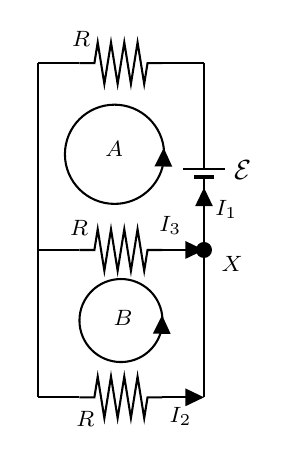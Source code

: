 

\tikzset{every picture/.style={line width=0.75pt}} %set default line width to 0.75pt        

\begin{tikzpicture}[x=0.75pt,y=0.75pt,yscale=-1,xscale=1]
%uncomment if require: \path (0,212); %set diagram left start at 0, and has height of 212

%Shape: Resistor [id:dp4435768995868634] 
\draw   (33,20) -- (40.2,20) -- (41.8,10) -- (45,30) -- (48.2,10) -- (51.4,30) -- (54.6,10) -- (57.8,30) -- (61,10) -- (64.2,30) -- (65.8,20) -- (73,20) ;
%Straight Lines [id:da6348738339014448] 
\draw    (73,20) -- (93,20) ;
%Straight Lines [id:da5094119689345933] 
\draw    (93,20) -- (93,40) ;
%Straight Lines [id:da29132347297122374] 
\draw    (93,83) -- (93,110) ;
\draw [shift={(93,80)}, rotate = 90] [fill={rgb, 255:red, 0; green, 0; blue, 0 }  ][line width=0.08]  [draw opacity=0] (8.93,-4.29) -- (0,0) -- (8.93,4.29) -- cycle    ;
%Shape: Resistor [id:dp4960144413750487] 
\draw   (33,110) -- (40.2,110) -- (41.8,100) -- (45,120) -- (48.2,100) -- (51.4,120) -- (54.6,100) -- (57.8,120) -- (61,100) -- (64.2,120) -- (65.8,110) -- (73,110) ;
%Straight Lines [id:da24469614531440342] 
\draw    (73,110) -- (90,110) ;
\draw [shift={(93,110)}, rotate = 180] [fill={rgb, 255:red, 0; green, 0; blue, 0 }  ][line width=0.08]  [draw opacity=0] (8.93,-4.29) -- (0,0) -- (8.93,4.29) -- cycle    ;
%Straight Lines [id:da22765892469283] 
\draw    (13,20) -- (33,20) ;
%Straight Lines [id:da17732812907855178] 
\draw    (13,110) -- (33,110) ;
%Straight Lines [id:da9666768486239514] 
\draw    (13,20) -- (13,110) ;
%Shape: Resistor [id:dp6772651137474663] 
\draw   (33,181) -- (40.2,181) -- (41.8,171) -- (45,191) -- (48.2,171) -- (51.4,191) -- (54.6,171) -- (57.8,191) -- (61,171) -- (64.2,191) -- (65.8,181) -- (73,181) ;
%Straight Lines [id:da9288559665794871] 
\draw    (13,110) -- (13,181) ;
%Straight Lines [id:da06047002217821351] 
\draw    (93,110) -- (93,181) ;
\draw [shift={(93,110)}, rotate = 90] [color={rgb, 255:red, 0; green, 0; blue, 0 }  ][fill={rgb, 255:red, 0; green, 0; blue, 0 }  ][line width=0.75]      (0, 0) circle [x radius= 3.35, y radius= 3.35]   ;
%Straight Lines [id:da0286509869159568] 
\draw    (73,181) -- (90,181) ;
\draw [shift={(93,181)}, rotate = 180] [fill={rgb, 255:red, 0; green, 0; blue, 0 }  ][line width=0.08]  [draw opacity=0] (8.93,-4.29) -- (0,0) -- (8.93,4.29) -- cycle    ;
%Straight Lines [id:da6480632637542392] 
\draw    (13,181) -- (33,181) ;
%Shape: Arc [id:dp3431106756408584] 
\draw  [draw opacity=0] (73.47,67.89) .. controls (71.57,79.19) and (61.74,87.8) .. (49.9,87.8) .. controls (36.7,87.8) and (26,77.1) .. (26,63.9) .. controls (26,50.7) and (36.7,40) .. (49.9,40) .. controls (62.73,40) and (73.21,50.12) .. (73.78,62.81) -- (49.9,63.9) -- cycle ; \draw   (73.47,67.89) .. controls (71.57,79.19) and (61.74,87.8) .. (49.9,87.8) .. controls (36.7,87.8) and (26,77.1) .. (26,63.9) .. controls (26,50.7) and (36.7,40) .. (49.9,40) .. controls (62.73,40) and (73.21,50.12) .. (73.78,62.81) ;  
%Straight Lines [id:da24655244368311546] 
\draw    (73.47,67.89) -- (73.55,63.85) ;
\draw [shift={(73.61,60.85)}, rotate = 91.13] [fill={rgb, 255:red, 0; green, 0; blue, 0 }  ][line width=0.08]  [draw opacity=0] (8.93,-4.29) -- (0,0) -- (8.93,4.29) -- cycle    ;
%Shape: Arc [id:dp8851152110706482] 
\draw  [draw opacity=0] (72.72,147.34) .. controls (71.14,156.79) and (62.91,164) .. (53,164) .. controls (41.95,164) and (33,155.05) .. (33,144) .. controls (33,132.95) and (41.95,124) .. (53,124) .. controls (63.74,124) and (72.5,132.46) .. (72.98,143.09) -- (53,144) -- cycle ; \draw   (72.72,147.34) .. controls (71.14,156.79) and (62.91,164) .. (53,164) .. controls (41.95,164) and (33,155.05) .. (33,144) .. controls (33,132.95) and (41.95,124) .. (53,124) .. controls (63.74,124) and (72.5,132.46) .. (72.98,143.09) ;  
%Straight Lines [id:da6299489125610516] 
\draw    (72.72,147.34) -- (72.78,144.45) ;
\draw [shift={(72.84,141.45)}, rotate = 91.13] [fill={rgb, 255:red, 0; green, 0; blue, 0 }  ][line width=0.08]  [draw opacity=0] (8.93,-4.29) -- (0,0) -- (8.93,4.29) -- cycle    ;
%Straight Lines [id:da035127828787047566] 
\draw    (93,34) -- (93,71) ;
%Straight Lines [id:da06981066985977469] 
\draw    (83,71) -- (103,71) ;
%Straight Lines [id:da07498872749287244] 
\draw [line width=1.5]    (88,75) -- (98,75) ;
%Straight Lines [id:da9169274458375447] 
\draw    (93,75) -- (93,94) ;

% Text Node
\draw (27,94.4) node [anchor=north west][inner sep=0.75pt]  [font=\footnotesize]  {$R$};
% Text Node
\draw (97,84.4) node [anchor=north west][inner sep=0.75pt]  [font=\footnotesize]  {$I_{1}$};
% Text Node
\draw (75,184.4) node [anchor=north west][inner sep=0.75pt]  [font=\footnotesize]  {$I_{2}$};
% Text Node
\draw (70,92.4) node [anchor=north west][inner sep=0.75pt]  [font=\footnotesize]  {$I_{3}$};
% Text Node
\draw (100,111.4) node [anchor=north west][inner sep=0.75pt]  [font=\footnotesize]  {$X$};
% Text Node
\draw (44,56.4) node [anchor=north west][inner sep=0.75pt]  [font=\footnotesize]  {$A$};
% Text Node
\draw (30,186.4) node [anchor=north west][inner sep=0.75pt]  [font=\footnotesize]  {$R$};
% Text Node
\draw (28,3.4) node [anchor=north west][inner sep=0.75pt]  [font=\footnotesize]  {$R$};
% Text Node
\draw (48,137.4) node [anchor=north west][inner sep=0.75pt]  [font=\footnotesize]  {$B$};
% Text Node
\draw (106,65.4) node [anchor=north west][inner sep=0.75pt]    {$\mathcal{E}$};


\end{tikzpicture}
